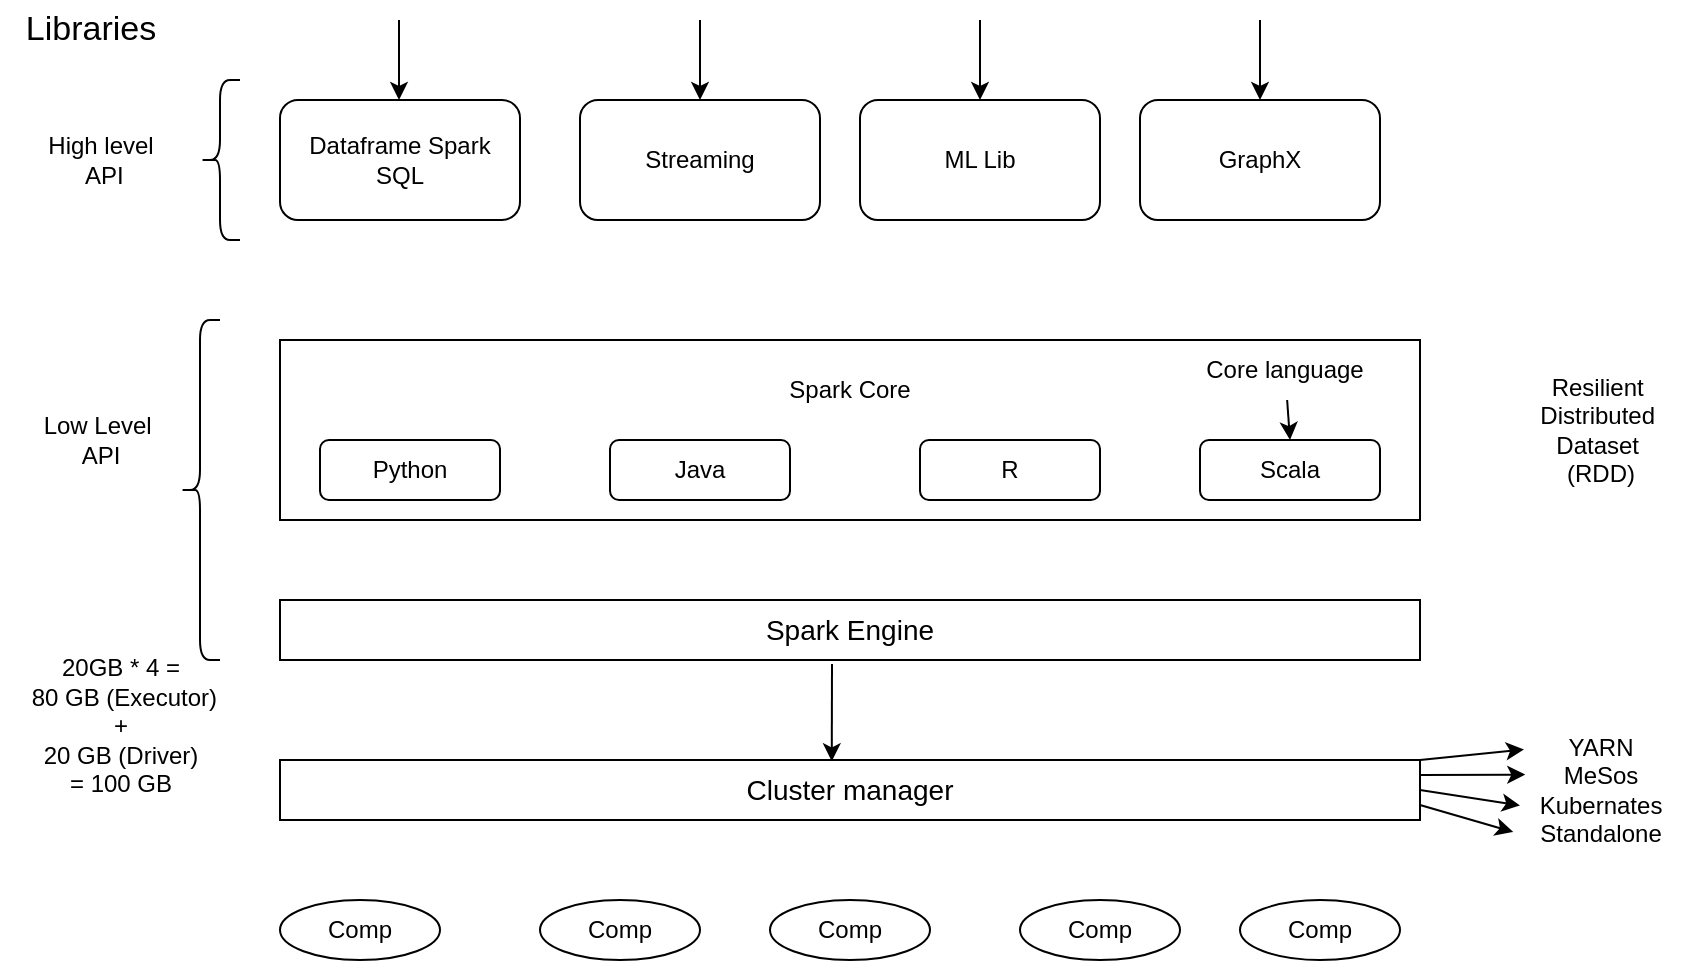 <mxfile version="26.0.8">
  <diagram name="Page-1" id="euM4_nox02ohcy6gQv_5">
    <mxGraphModel dx="794" dy="412" grid="1" gridSize="10" guides="1" tooltips="1" connect="1" arrows="1" fold="1" page="1" pageScale="1" pageWidth="850" pageHeight="1100" math="0" shadow="0">
      <root>
        <mxCell id="0" />
        <mxCell id="1" parent="0" />
        <mxCell id="2RD_5JFsLw0ljpb5iZyu-1" value="Dataframe Spark SQL" style="rounded=1;whiteSpace=wrap;html=1;" vertex="1" parent="1">
          <mxGeometry x="140" y="80" width="120" height="60" as="geometry" />
        </mxCell>
        <mxCell id="2RD_5JFsLw0ljpb5iZyu-2" value="Streaming" style="rounded=1;whiteSpace=wrap;html=1;" vertex="1" parent="1">
          <mxGeometry x="290" y="80" width="120" height="60" as="geometry" />
        </mxCell>
        <mxCell id="2RD_5JFsLw0ljpb5iZyu-3" value="ML Lib" style="rounded=1;whiteSpace=wrap;html=1;" vertex="1" parent="1">
          <mxGeometry x="430" y="80" width="120" height="60" as="geometry" />
        </mxCell>
        <mxCell id="2RD_5JFsLw0ljpb5iZyu-4" value="GraphX" style="rounded=1;whiteSpace=wrap;html=1;" vertex="1" parent="1">
          <mxGeometry x="570" y="80" width="120" height="60" as="geometry" />
        </mxCell>
        <mxCell id="2RD_5JFsLw0ljpb5iZyu-5" value="" style="endArrow=classic;html=1;rounded=0;entryX=0.5;entryY=0;entryDx=0;entryDy=0;" edge="1" parent="1">
          <mxGeometry width="50" height="50" relative="1" as="geometry">
            <mxPoint x="199.5" y="40" as="sourcePoint" />
            <mxPoint x="199.5" y="80" as="targetPoint" />
          </mxGeometry>
        </mxCell>
        <mxCell id="2RD_5JFsLw0ljpb5iZyu-6" value="" style="endArrow=classic;html=1;rounded=0;entryX=0.5;entryY=0;entryDx=0;entryDy=0;" edge="1" parent="1">
          <mxGeometry width="50" height="50" relative="1" as="geometry">
            <mxPoint x="350" y="40" as="sourcePoint" />
            <mxPoint x="350" y="80" as="targetPoint" />
          </mxGeometry>
        </mxCell>
        <mxCell id="2RD_5JFsLw0ljpb5iZyu-7" value="" style="endArrow=classic;html=1;rounded=0;entryX=0.5;entryY=0;entryDx=0;entryDy=0;" edge="1" parent="1">
          <mxGeometry width="50" height="50" relative="1" as="geometry">
            <mxPoint x="490" y="40" as="sourcePoint" />
            <mxPoint x="490" y="80" as="targetPoint" />
          </mxGeometry>
        </mxCell>
        <mxCell id="2RD_5JFsLw0ljpb5iZyu-8" value="" style="endArrow=classic;html=1;rounded=0;entryX=0.5;entryY=0;entryDx=0;entryDy=0;" edge="1" parent="1">
          <mxGeometry width="50" height="50" relative="1" as="geometry">
            <mxPoint x="630" y="40" as="sourcePoint" />
            <mxPoint x="630" y="80" as="targetPoint" />
          </mxGeometry>
        </mxCell>
        <mxCell id="2RD_5JFsLw0ljpb5iZyu-9" value="" style="shape=curlyBracket;whiteSpace=wrap;html=1;rounded=1;labelPosition=left;verticalLabelPosition=middle;align=right;verticalAlign=middle;" vertex="1" parent="1">
          <mxGeometry x="100" y="70" width="20" height="80" as="geometry" />
        </mxCell>
        <mxCell id="2RD_5JFsLw0ljpb5iZyu-10" value="&lt;font style=&quot;font-size: 17px;&quot;&gt;Libraries&lt;/font&gt;" style="text;html=1;align=center;verticalAlign=middle;resizable=0;points=[];autosize=1;strokeColor=none;fillColor=none;" vertex="1" parent="1">
          <mxGeometry y="30" width="90" height="30" as="geometry" />
        </mxCell>
        <mxCell id="2RD_5JFsLw0ljpb5iZyu-11" value="High level&lt;div&gt;&amp;nbsp;API&lt;/div&gt;" style="text;html=1;align=center;verticalAlign=middle;resizable=0;points=[];autosize=1;strokeColor=none;fillColor=none;" vertex="1" parent="1">
          <mxGeometry x="10" y="90" width="80" height="40" as="geometry" />
        </mxCell>
        <mxCell id="2RD_5JFsLw0ljpb5iZyu-13" value="" style="rounded=0;whiteSpace=wrap;html=1;" vertex="1" parent="1">
          <mxGeometry x="140" y="200" width="570" height="90" as="geometry" />
        </mxCell>
        <mxCell id="2RD_5JFsLw0ljpb5iZyu-14" value="Python" style="rounded=1;whiteSpace=wrap;html=1;" vertex="1" parent="1">
          <mxGeometry x="160" y="250" width="90" height="30" as="geometry" />
        </mxCell>
        <mxCell id="2RD_5JFsLw0ljpb5iZyu-15" value="Java" style="rounded=1;whiteSpace=wrap;html=1;" vertex="1" parent="1">
          <mxGeometry x="305" y="250" width="90" height="30" as="geometry" />
        </mxCell>
        <mxCell id="2RD_5JFsLw0ljpb5iZyu-16" value="R" style="rounded=1;whiteSpace=wrap;html=1;" vertex="1" parent="1">
          <mxGeometry x="460" y="250" width="90" height="30" as="geometry" />
        </mxCell>
        <mxCell id="2RD_5JFsLw0ljpb5iZyu-17" value="Scala" style="rounded=1;whiteSpace=wrap;html=1;" vertex="1" parent="1">
          <mxGeometry x="600" y="250" width="90" height="30" as="geometry" />
        </mxCell>
        <mxCell id="2RD_5JFsLw0ljpb5iZyu-18" value="Spark Core" style="text;html=1;align=center;verticalAlign=middle;whiteSpace=wrap;rounded=0;" vertex="1" parent="1">
          <mxGeometry x="365" y="210" width="120" height="30" as="geometry" />
        </mxCell>
        <mxCell id="2RD_5JFsLw0ljpb5iZyu-19" value="Core language" style="text;html=1;align=center;verticalAlign=middle;whiteSpace=wrap;rounded=0;" vertex="1" parent="1">
          <mxGeometry x="575" y="200" width="135" height="30" as="geometry" />
        </mxCell>
        <mxCell id="2RD_5JFsLw0ljpb5iZyu-22" value="" style="endArrow=classic;html=1;rounded=0;entryX=0.5;entryY=0;entryDx=0;entryDy=0;" edge="1" parent="1" source="2RD_5JFsLw0ljpb5iZyu-19" target="2RD_5JFsLw0ljpb5iZyu-17">
          <mxGeometry width="50" height="50" relative="1" as="geometry">
            <mxPoint x="480" y="380" as="sourcePoint" />
            <mxPoint x="530" y="330" as="targetPoint" />
          </mxGeometry>
        </mxCell>
        <mxCell id="2RD_5JFsLw0ljpb5iZyu-23" value="Resilient&amp;nbsp;&lt;div&gt;Distributed&amp;nbsp;&lt;/div&gt;&lt;div&gt;Dataset&amp;nbsp;&lt;/div&gt;&lt;div&gt;(RDD)&lt;/div&gt;" style="text;html=1;align=center;verticalAlign=middle;resizable=0;points=[];autosize=1;strokeColor=none;fillColor=none;" vertex="1" parent="1">
          <mxGeometry x="760" y="210" width="80" height="70" as="geometry" />
        </mxCell>
        <mxCell id="2RD_5JFsLw0ljpb5iZyu-24" value="&lt;font style=&quot;font-size: 14px;&quot;&gt;Spark Engine&lt;/font&gt;" style="rounded=0;whiteSpace=wrap;html=1;" vertex="1" parent="1">
          <mxGeometry x="140" y="330" width="570" height="30" as="geometry" />
        </mxCell>
        <mxCell id="2RD_5JFsLw0ljpb5iZyu-25" value="&lt;font style=&quot;font-size: 14px;&quot;&gt;Cluster manager&lt;/font&gt;" style="rounded=0;whiteSpace=wrap;html=1;" vertex="1" parent="1">
          <mxGeometry x="140" y="410" width="570" height="30" as="geometry" />
        </mxCell>
        <mxCell id="2RD_5JFsLw0ljpb5iZyu-26" value="" style="endArrow=classic;html=1;rounded=0;entryX=0.484;entryY=0.022;entryDx=0;entryDy=0;entryPerimeter=0;" edge="1" parent="1" target="2RD_5JFsLw0ljpb5iZyu-25">
          <mxGeometry width="50" height="50" relative="1" as="geometry">
            <mxPoint x="416" y="362" as="sourcePoint" />
            <mxPoint x="420" y="330" as="targetPoint" />
          </mxGeometry>
        </mxCell>
        <mxCell id="2RD_5JFsLw0ljpb5iZyu-50" value="Comp" style="ellipse;whiteSpace=wrap;html=1;" vertex="1" parent="1">
          <mxGeometry x="140" y="480" width="80" height="30" as="geometry" />
        </mxCell>
        <mxCell id="2RD_5JFsLw0ljpb5iZyu-51" value="Comp" style="ellipse;whiteSpace=wrap;html=1;" vertex="1" parent="1">
          <mxGeometry x="270" y="480" width="80" height="30" as="geometry" />
        </mxCell>
        <mxCell id="2RD_5JFsLw0ljpb5iZyu-52" value="Comp" style="ellipse;whiteSpace=wrap;html=1;" vertex="1" parent="1">
          <mxGeometry x="385" y="480" width="80" height="30" as="geometry" />
        </mxCell>
        <mxCell id="2RD_5JFsLw0ljpb5iZyu-53" value="Comp" style="ellipse;whiteSpace=wrap;html=1;" vertex="1" parent="1">
          <mxGeometry x="620" y="480" width="80" height="30" as="geometry" />
        </mxCell>
        <mxCell id="2RD_5JFsLw0ljpb5iZyu-54" value="Comp" style="ellipse;whiteSpace=wrap;html=1;" vertex="1" parent="1">
          <mxGeometry x="510" y="480" width="80" height="30" as="geometry" />
        </mxCell>
        <mxCell id="2RD_5JFsLw0ljpb5iZyu-55" value="YARN&lt;br&gt;MeSos&lt;br&gt;Kubernates&lt;div&gt;Standalone&lt;/div&gt;" style="text;html=1;align=center;verticalAlign=middle;resizable=0;points=[];autosize=1;strokeColor=none;fillColor=none;" vertex="1" parent="1">
          <mxGeometry x="760" y="390" width="80" height="70" as="geometry" />
        </mxCell>
        <mxCell id="2RD_5JFsLw0ljpb5iZyu-56" value="" style="endArrow=classic;html=1;rounded=0;entryX=0.025;entryY=0.21;entryDx=0;entryDy=0;entryPerimeter=0;exitX=1;exitY=0;exitDx=0;exitDy=0;" edge="1" parent="1" source="2RD_5JFsLw0ljpb5iZyu-25" target="2RD_5JFsLw0ljpb5iZyu-55">
          <mxGeometry width="50" height="50" relative="1" as="geometry">
            <mxPoint x="710" y="420" as="sourcePoint" />
            <mxPoint x="730" y="380" as="targetPoint" />
          </mxGeometry>
        </mxCell>
        <mxCell id="2RD_5JFsLw0ljpb5iZyu-57" value="" style="endArrow=classic;html=1;rounded=0;entryX=0.033;entryY=0.39;entryDx=0;entryDy=0;entryPerimeter=0;exitX=1;exitY=0.25;exitDx=0;exitDy=0;" edge="1" parent="1" source="2RD_5JFsLw0ljpb5iZyu-25" target="2RD_5JFsLw0ljpb5iZyu-55">
          <mxGeometry width="50" height="50" relative="1" as="geometry">
            <mxPoint x="720" y="420" as="sourcePoint" />
            <mxPoint x="775" y="405" as="targetPoint" />
          </mxGeometry>
        </mxCell>
        <mxCell id="2RD_5JFsLw0ljpb5iZyu-58" value="" style="endArrow=classic;html=1;rounded=0;entryX=0;entryY=0.61;entryDx=0;entryDy=0;entryPerimeter=0;exitX=1;exitY=0.5;exitDx=0;exitDy=0;" edge="1" parent="1" source="2RD_5JFsLw0ljpb5iZyu-25" target="2RD_5JFsLw0ljpb5iZyu-55">
          <mxGeometry width="50" height="50" relative="1" as="geometry">
            <mxPoint x="720" y="428" as="sourcePoint" />
            <mxPoint x="773" y="427" as="targetPoint" />
          </mxGeometry>
        </mxCell>
        <mxCell id="2RD_5JFsLw0ljpb5iZyu-59" value="" style="endArrow=classic;html=1;rounded=0;entryX=-0.042;entryY=0.8;entryDx=0;entryDy=0;entryPerimeter=0;exitX=1;exitY=0.75;exitDx=0;exitDy=0;" edge="1" parent="1" source="2RD_5JFsLw0ljpb5iZyu-25" target="2RD_5JFsLw0ljpb5iZyu-55">
          <mxGeometry width="50" height="50" relative="1" as="geometry">
            <mxPoint x="730" y="438" as="sourcePoint" />
            <mxPoint x="783" y="437" as="targetPoint" />
          </mxGeometry>
        </mxCell>
        <mxCell id="2RD_5JFsLw0ljpb5iZyu-60" value="" style="shape=curlyBracket;whiteSpace=wrap;html=1;rounded=1;labelPosition=left;verticalLabelPosition=middle;align=right;verticalAlign=middle;" vertex="1" parent="1">
          <mxGeometry x="90" y="190" width="20" height="170" as="geometry" />
        </mxCell>
        <mxCell id="2RD_5JFsLw0ljpb5iZyu-61" value="Low Level&amp;nbsp;&lt;div&gt;API&lt;/div&gt;" style="text;html=1;align=center;verticalAlign=middle;resizable=0;points=[];autosize=1;strokeColor=none;fillColor=none;" vertex="1" parent="1">
          <mxGeometry x="10" y="230" width="80" height="40" as="geometry" />
        </mxCell>
        <mxCell id="2RD_5JFsLw0ljpb5iZyu-62" value="20GB * 4&amp;nbsp;&lt;span style=&quot;background-color: transparent; color: light-dark(rgb(0, 0, 0), rgb(255, 255, 255));&quot;&gt;=&lt;/span&gt;&lt;div&gt;&lt;span style=&quot;background-color: transparent; color: light-dark(rgb(0, 0, 0), rgb(255, 255, 255));&quot;&gt;&amp;nbsp;80 GB (Executor)&lt;/span&gt;&lt;div&gt;+&lt;/div&gt;&lt;div&gt;20 GB (Driver)&lt;/div&gt;&lt;div&gt;= 100 GB&lt;/div&gt;&lt;div&gt;&lt;br&gt;&lt;/div&gt;&lt;/div&gt;" style="text;html=1;align=center;verticalAlign=middle;resizable=0;points=[];autosize=1;strokeColor=none;fillColor=none;" vertex="1" parent="1">
          <mxGeometry y="350" width="120" height="100" as="geometry" />
        </mxCell>
      </root>
    </mxGraphModel>
  </diagram>
</mxfile>
